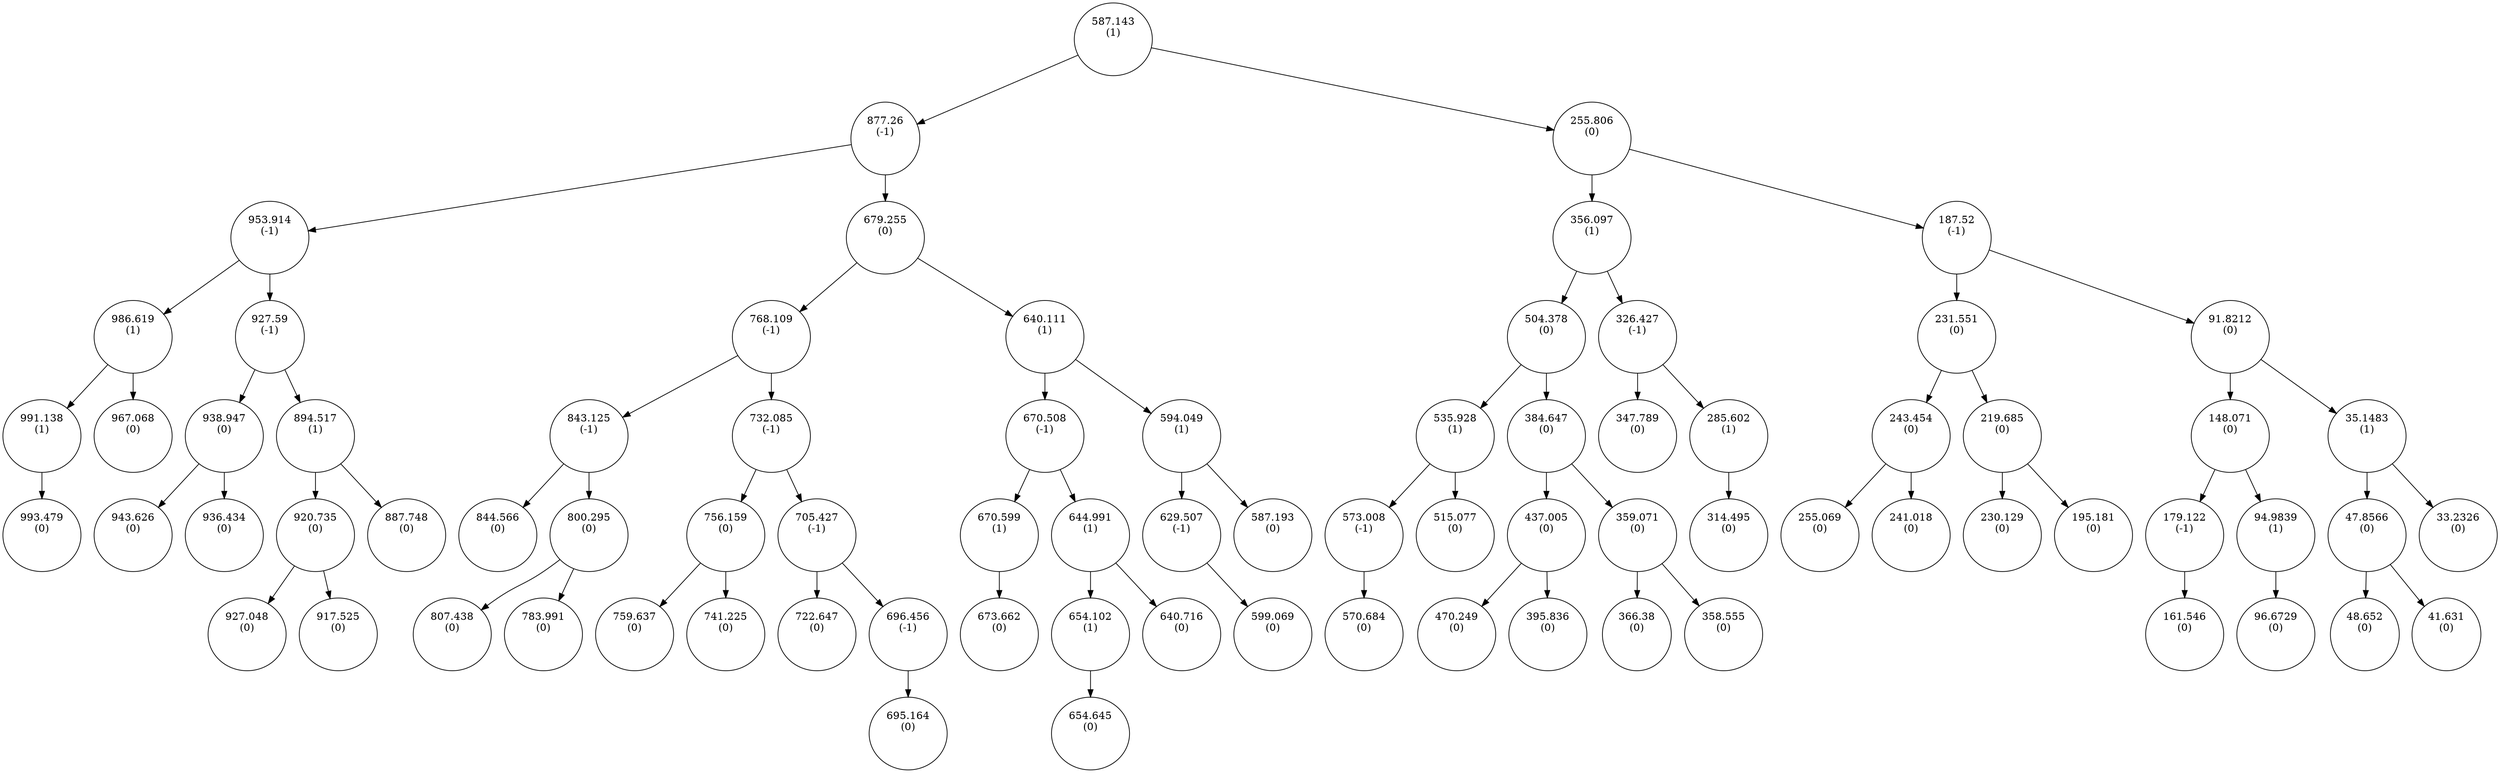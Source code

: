digraph AVLTree {
    node397 [label="587.143\n(1)\n\n\n"];
    node398 [label="877.26\n(-1)\n\n\n"];
    node399 [label="953.914\n(-1)\n\n\n"];
    node400 [label="986.619\n(1)\n\n\n"];
    node401 [label="991.138\n(1)\n\n\n"];
    node402 [label="993.479\n(0)\n\n\n"];
    node401 -> node402;
    node400 -> node401;
    node403 [label="967.068\n(0)\n\n\n"];
    node400 -> node403;
    node399 -> node400;
    node404 [label="927.59\n(-1)\n\n\n"];
    node405 [label="938.947\n(0)\n\n\n"];
    node406 [label="943.626\n(0)\n\n\n"];
    node405 -> node406;
    node407 [label="936.434\n(0)\n\n\n"];
    node405 -> node407;
    node404 -> node405;
    node408 [label="894.517\n(1)\n\n\n"];
    node409 [label="920.735\n(0)\n\n\n"];
    node410 [label="927.048\n(0)\n\n\n"];
    node409 -> node410;
    node411 [label="917.525\n(0)\n\n\n"];
    node409 -> node411;
    node408 -> node409;
    node412 [label="887.748\n(0)\n\n\n"];
    node408 -> node412;
    node404 -> node408;
    node399 -> node404;
    node398 -> node399;
    node413 [label="679.255\n(0)\n\n\n"];
    node414 [label="768.109\n(-1)\n\n\n"];
    node415 [label="843.125\n(-1)\n\n\n"];
    node416 [label="844.566\n(0)\n\n\n"];
    node415 -> node416;
    node417 [label="800.295\n(0)\n\n\n"];
    node418 [label="807.438\n(0)\n\n\n"];
    node417 -> node418;
    node419 [label="783.991\n(0)\n\n\n"];
    node417 -> node419;
    node415 -> node417;
    node414 -> node415;
    node420 [label="732.085\n(-1)\n\n\n"];
    node421 [label="756.159\n(0)\n\n\n"];
    node422 [label="759.637\n(0)\n\n\n"];
    node421 -> node422;
    node423 [label="741.225\n(0)\n\n\n"];
    node421 -> node423;
    node420 -> node421;
    node424 [label="705.427\n(-1)\n\n\n"];
    node425 [label="722.647\n(0)\n\n\n"];
    node424 -> node425;
    node426 [label="696.456\n(-1)\n\n\n"];
    node427 [label="695.164\n(0)\n\n\n"];
    node426 -> node427;
    node424 -> node426;
    node420 -> node424;
    node414 -> node420;
    node413 -> node414;
    node428 [label="640.111\n(1)\n\n\n"];
    node429 [label="670.508\n(-1)\n\n\n"];
    node430 [label="670.599\n(1)\n\n\n"];
    node431 [label="673.662\n(0)\n\n\n"];
    node430 -> node431;
    node429 -> node430;
    node432 [label="644.991\n(1)\n\n\n"];
    node433 [label="654.102\n(1)\n\n\n"];
    node434 [label="654.645\n(0)\n\n\n"];
    node433 -> node434;
    node432 -> node433;
    node435 [label="640.716\n(0)\n\n\n"];
    node432 -> node435;
    node429 -> node432;
    node428 -> node429;
    node436 [label="594.049\n(1)\n\n\n"];
    node437 [label="629.507\n(-1)\n\n\n"];
    node438 [label="599.069\n(0)\n\n\n"];
    node437 -> node438;
    node436 -> node437;
    node439 [label="587.193\n(0)\n\n\n"];
    node436 -> node439;
    node428 -> node436;
    node413 -> node428;
    node398 -> node413;
    node397 -> node398;
    node440 [label="255.806\n(0)\n\n\n"];
    node441 [label="356.097\n(1)\n\n\n"];
    node442 [label="504.378\n(0)\n\n\n"];
    node443 [label="535.928\n(1)\n\n\n"];
    node444 [label="573.008\n(-1)\n\n\n"];
    node445 [label="570.684\n(0)\n\n\n"];
    node444 -> node445;
    node443 -> node444;
    node446 [label="515.077\n(0)\n\n\n"];
    node443 -> node446;
    node442 -> node443;
    node447 [label="384.647\n(0)\n\n\n"];
    node448 [label="437.005\n(0)\n\n\n"];
    node449 [label="470.249\n(0)\n\n\n"];
    node448 -> node449;
    node450 [label="395.836\n(0)\n\n\n"];
    node448 -> node450;
    node447 -> node448;
    node451 [label="359.071\n(0)\n\n\n"];
    node452 [label="366.38\n(0)\n\n\n"];
    node451 -> node452;
    node453 [label="358.555\n(0)\n\n\n"];
    node451 -> node453;
    node447 -> node451;
    node442 -> node447;
    node441 -> node442;
    node454 [label="326.427\n(-1)\n\n\n"];
    node455 [label="347.789\n(0)\n\n\n"];
    node454 -> node455;
    node456 [label="285.602\n(1)\n\n\n"];
    node457 [label="314.495\n(0)\n\n\n"];
    node456 -> node457;
    node454 -> node456;
    node441 -> node454;
    node440 -> node441;
    node458 [label="187.52\n(-1)\n\n\n"];
    node459 [label="231.551\n(0)\n\n\n"];
    node460 [label="243.454\n(0)\n\n\n"];
    node461 [label="255.069\n(0)\n\n\n"];
    node460 -> node461;
    node462 [label="241.018\n(0)\n\n\n"];
    node460 -> node462;
    node459 -> node460;
    node463 [label="219.685\n(0)\n\n\n"];
    node464 [label="230.129\n(0)\n\n\n"];
    node463 -> node464;
    node465 [label="195.181\n(0)\n\n\n"];
    node463 -> node465;
    node459 -> node463;
    node458 -> node459;
    node466 [label="91.8212\n(0)\n\n\n"];
    node467 [label="148.071\n(0)\n\n\n"];
    node468 [label="179.122\n(-1)\n\n\n"];
    node469 [label="161.546\n(0)\n\n\n"];
    node468 -> node469;
    node467 -> node468;
    node470 [label="94.9839\n(1)\n\n\n"];
    node471 [label="96.6729\n(0)\n\n\n"];
    node470 -> node471;
    node467 -> node470;
    node466 -> node467;
    node472 [label="35.1483\n(1)\n\n\n"];
    node473 [label="47.8566\n(0)\n\n\n"];
    node474 [label="48.652\n(0)\n\n\n"];
    node473 -> node474;
    node475 [label="41.631\n(0)\n\n\n"];
    node473 -> node475;
    node472 -> node473;
    node476 [label="33.2326\n(0)\n\n\n"];
    node472 -> node476;
    node466 -> node472;
    node458 -> node466;
    node440 -> node458;
    node397 -> node440;
}
